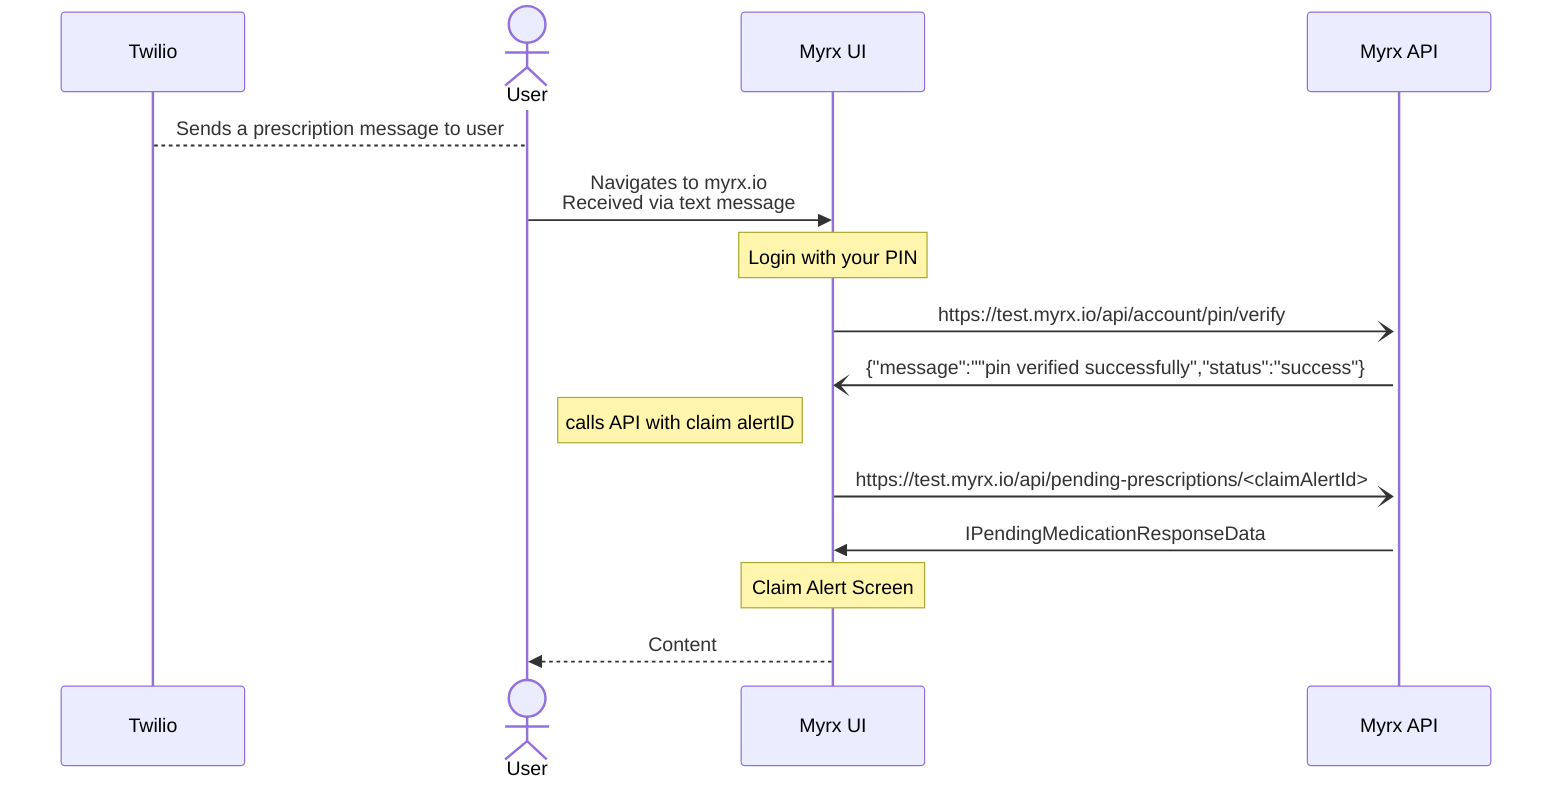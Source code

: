 sequenceDiagram
    Participant Twilio
    Actor User
    Twilio -->User: Sends a prescription message to user
    User->>Myrx UI: Navigates to myrx.io <br/> Received via text message 
    Note over Myrx UI: Login with your PIN
    Myrx UI-)+Myrx API:https://test.myrx.io/api/account/pin/verify
    Myrx API-)Myrx UI:{"message":""pin verified successfully","status":"success"}
     Note left of Myrx UI: calls API with claim alertID
    Myrx UI-)Myrx API: https://test.myrx.io/api/pending-prescriptions/<claimAlertId>
    Myrx API->>Myrx UI: IPendingMedicationResponseData
   Note over Myrx UI: Claim Alert Screen
    Myrx UI-->>User : Content